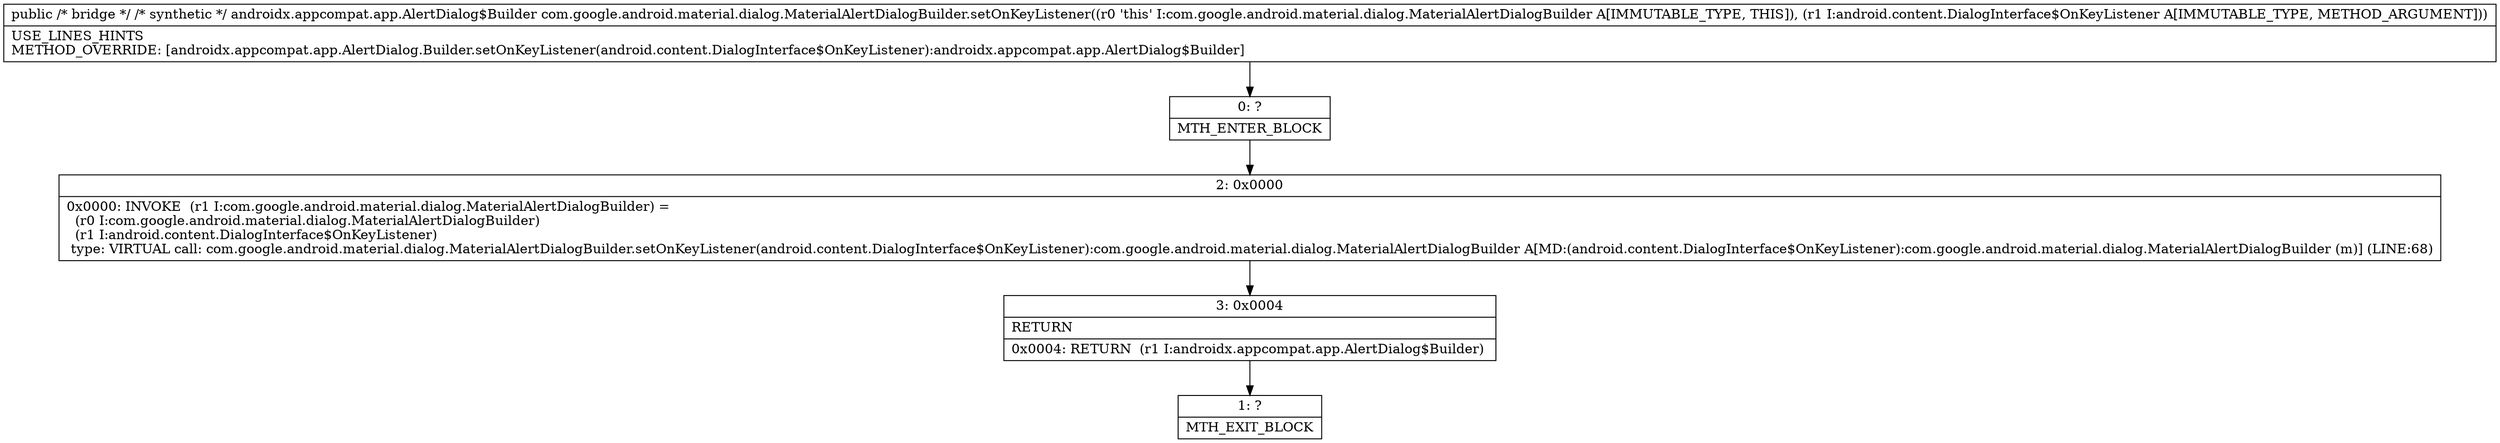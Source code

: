 digraph "CFG forcom.google.android.material.dialog.MaterialAlertDialogBuilder.setOnKeyListener(Landroid\/content\/DialogInterface$OnKeyListener;)Landroidx\/appcompat\/app\/AlertDialog$Builder;" {
Node_0 [shape=record,label="{0\:\ ?|MTH_ENTER_BLOCK\l}"];
Node_2 [shape=record,label="{2\:\ 0x0000|0x0000: INVOKE  (r1 I:com.google.android.material.dialog.MaterialAlertDialogBuilder) = \l  (r0 I:com.google.android.material.dialog.MaterialAlertDialogBuilder)\l  (r1 I:android.content.DialogInterface$OnKeyListener)\l type: VIRTUAL call: com.google.android.material.dialog.MaterialAlertDialogBuilder.setOnKeyListener(android.content.DialogInterface$OnKeyListener):com.google.android.material.dialog.MaterialAlertDialogBuilder A[MD:(android.content.DialogInterface$OnKeyListener):com.google.android.material.dialog.MaterialAlertDialogBuilder (m)] (LINE:68)\l}"];
Node_3 [shape=record,label="{3\:\ 0x0004|RETURN\l|0x0004: RETURN  (r1 I:androidx.appcompat.app.AlertDialog$Builder) \l}"];
Node_1 [shape=record,label="{1\:\ ?|MTH_EXIT_BLOCK\l}"];
MethodNode[shape=record,label="{public \/* bridge *\/ \/* synthetic *\/ androidx.appcompat.app.AlertDialog$Builder com.google.android.material.dialog.MaterialAlertDialogBuilder.setOnKeyListener((r0 'this' I:com.google.android.material.dialog.MaterialAlertDialogBuilder A[IMMUTABLE_TYPE, THIS]), (r1 I:android.content.DialogInterface$OnKeyListener A[IMMUTABLE_TYPE, METHOD_ARGUMENT]))  | USE_LINES_HINTS\lMETHOD_OVERRIDE: [androidx.appcompat.app.AlertDialog.Builder.setOnKeyListener(android.content.DialogInterface$OnKeyListener):androidx.appcompat.app.AlertDialog$Builder]\l}"];
MethodNode -> Node_0;Node_0 -> Node_2;
Node_2 -> Node_3;
Node_3 -> Node_1;
}

